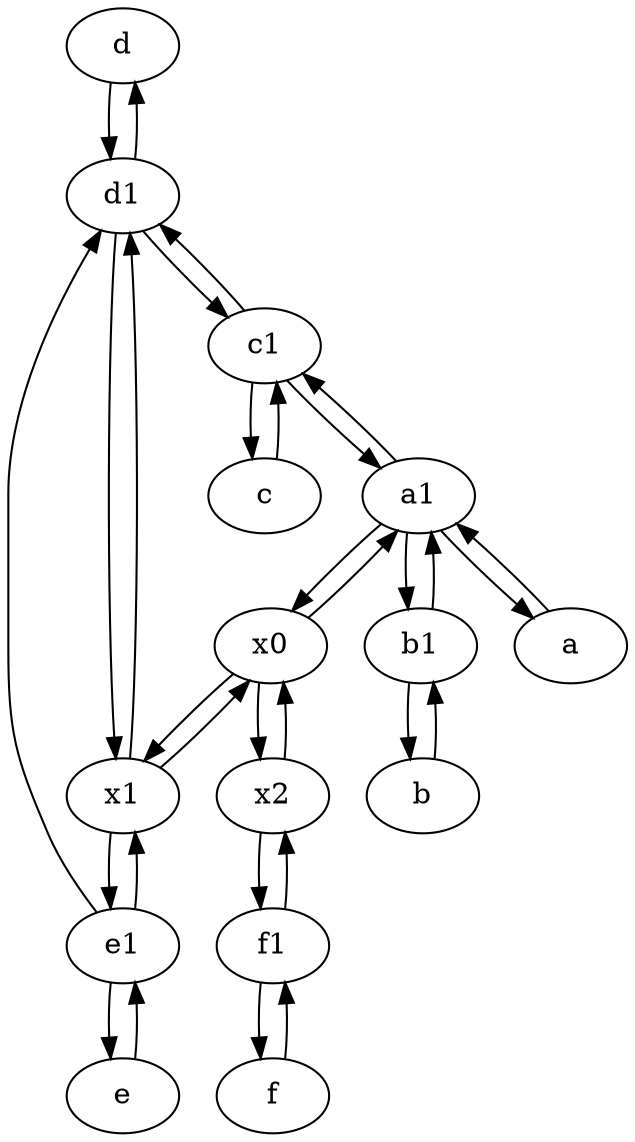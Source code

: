 digraph  {
	d [pos="20,30!"];
	x1;
	c [pos="20,10!"];
	a [pos="40,10!"];
	f [pos="15,45!"];
	e1 [pos="25,45!"];
	e [pos="30,50!"];
	d1 [pos="25,30!"];
	x2;
	x0;
	f1;
	b1 [pos="45,20!"];
	c1 [pos="30,15!"];
	b [pos="50,20!"];
	a1 [pos="40,15!"];
	x1 -> e1;
	x1 -> d1;
	c1 -> d1;
	x2 -> f1;
	a1 -> a;
	b1 -> b;
	a1 -> b1;
	a1 -> c1;
	d1 -> d;
	x0 -> x2;
	a -> a1;
	b -> b1;
	f1 -> f;
	f -> f1;
	d1 -> c1;
	e -> e1;
	e1 -> x1;
	x2 -> x0;
	e1 -> d1;
	d -> d1;
	c1 -> a1;
	x0 -> x1;
	f1 -> x2;
	x0 -> a1;
	e1 -> e;
	b1 -> a1;
	a1 -> x0;
	c1 -> c;
	c -> c1;
	d1 -> x1;
	x1 -> x0;

	}